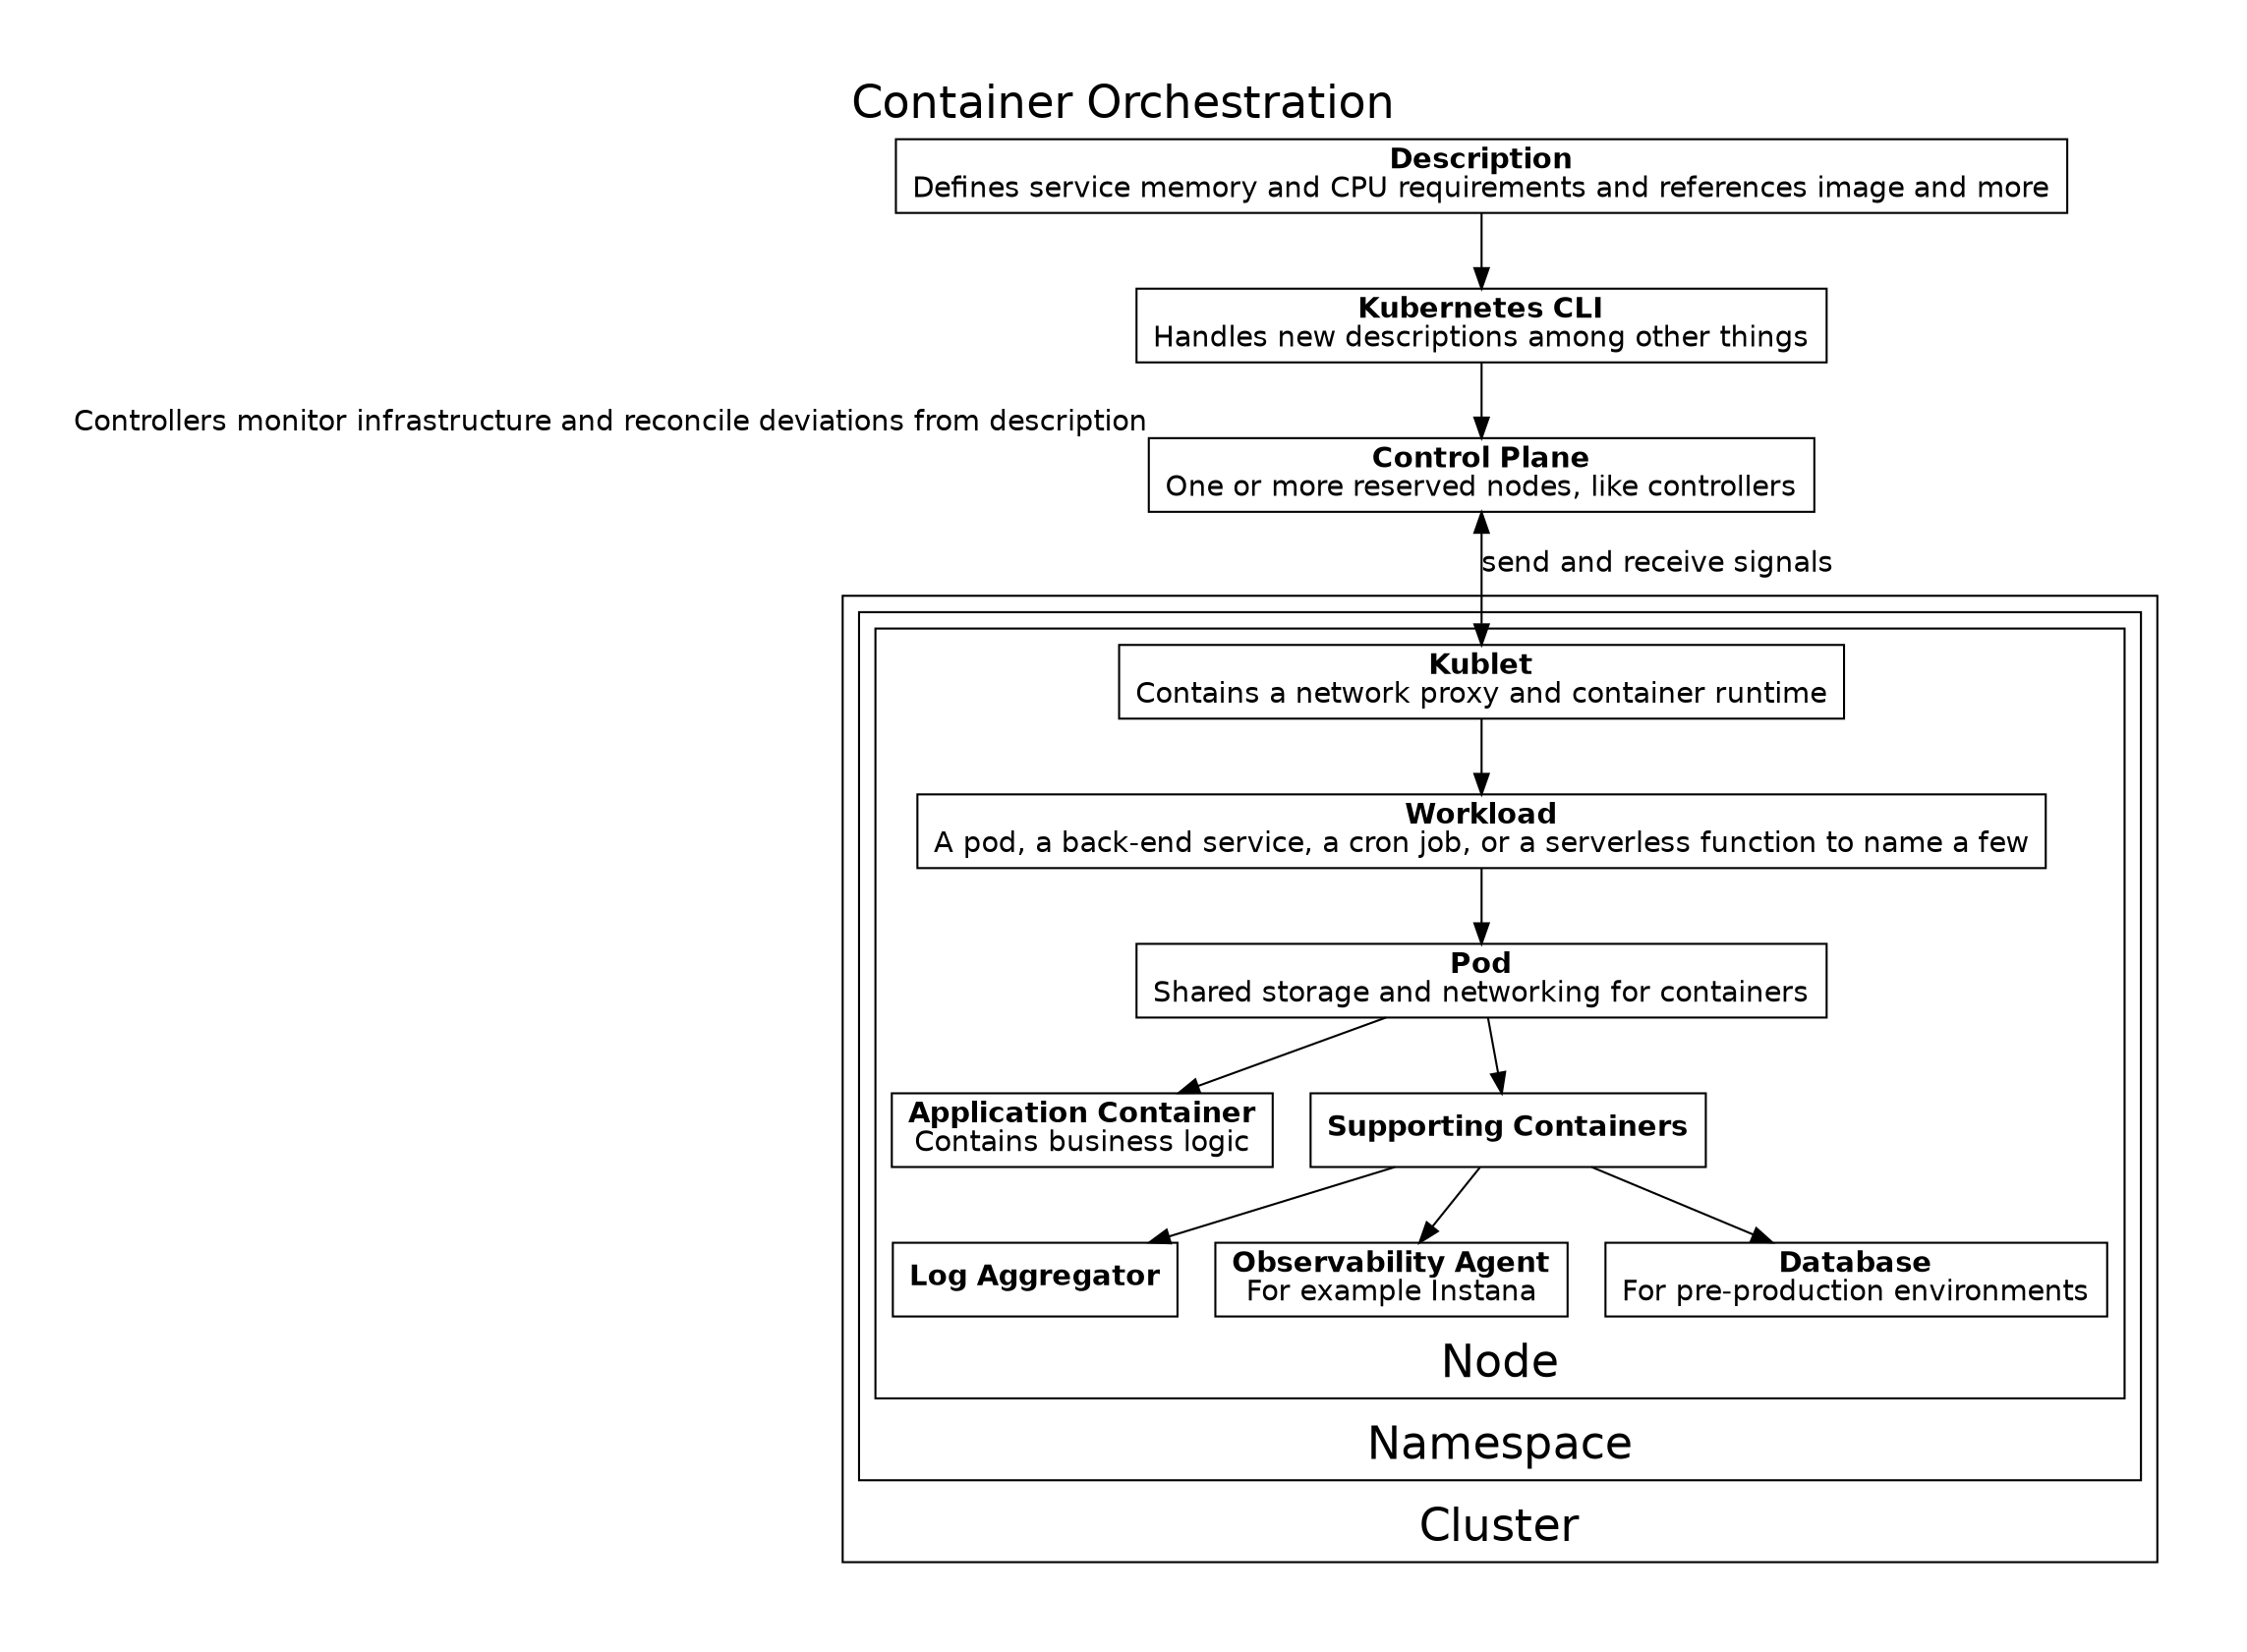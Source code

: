 digraph G {
  graph [fontname = "helvetica"];
  node [fontname = "helvetica"];
  edge [fontname = "helvetica"];
  label="Container Orchestration"
  labelloc="t"
  fontsize = 22
  splines="FALSE"
  pad=0.5

  description [shape="rect", label=<<b>Description</b><br />Defines service memory and CPU requirements and references image and more>]
  kubectl [shape="rect", label=<<b>Kubernetes CLI</b><br />Handles new descriptions among other things>]
  controlPlane [shape="rect", label=<<b>Control Plane</b><br />One or more reserved nodes, like controllers>, xlabel=<Controllers monitor infrastructure and reconcile deviations from description>]
  kublet [shape="rect", label=<<b>Kublet</b><br />Contains a network proxy and container runtime>]
  workload [shape="rect", label=<<b>Workload</b><br />A pod, a back-end service, a cron job, or a serverless function to name a few>]
  pod [shape="rect", label=<<b>Pod</b><br />Shared storage and networking for containers>]
  applicationContainer [shape="rect", label=<<b>Application Container</b><br />Contains business logic>]
  supportingContainers [shape="rect", label=<<b>Supporting Containers</b>>]
  logAggregator [shape="rect", label=<<b>Log Aggregator</b>>]
  observabilityAgent [shape="rect", label=<<b>Observability Agent</b><br />For example Instana>]
  database [shape="rect", label=<<b>Database</b><br />For pre-production environments>]

  description -> kubectl
  kubectl -> controlPlane
  subgraph cluster_controlPlane {
    label="Control plane"
  }
  controlPlane -> kublet[dir="both", label="send and receive signals"]
  subgraph cluster_clusters {
    label="Cluster"
    labelloc="b";
    subgraph cluster_namespaces {
      label="Namespace"
      subgraph cluster_node {
        label="Node"
        kublet -> workload
        workload -> pod
        pod -> applicationContainer
        pod -> supportingContainers
        supportingContainers -> logAggregator
        supportingContainers -> observabilityAgent
        supportingContainers -> database
      }
    }
  }

}
